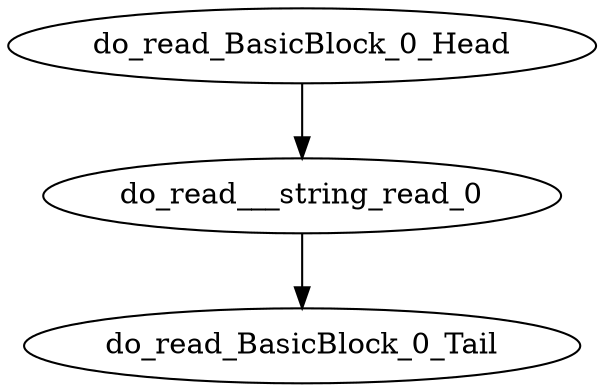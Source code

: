 digraph G {
    "do_read_BasicBlock_0_Head" -> "do_read___string_read_0"
    "do_read___string_read_0" -> "do_read_BasicBlock_0_Tail"
}
